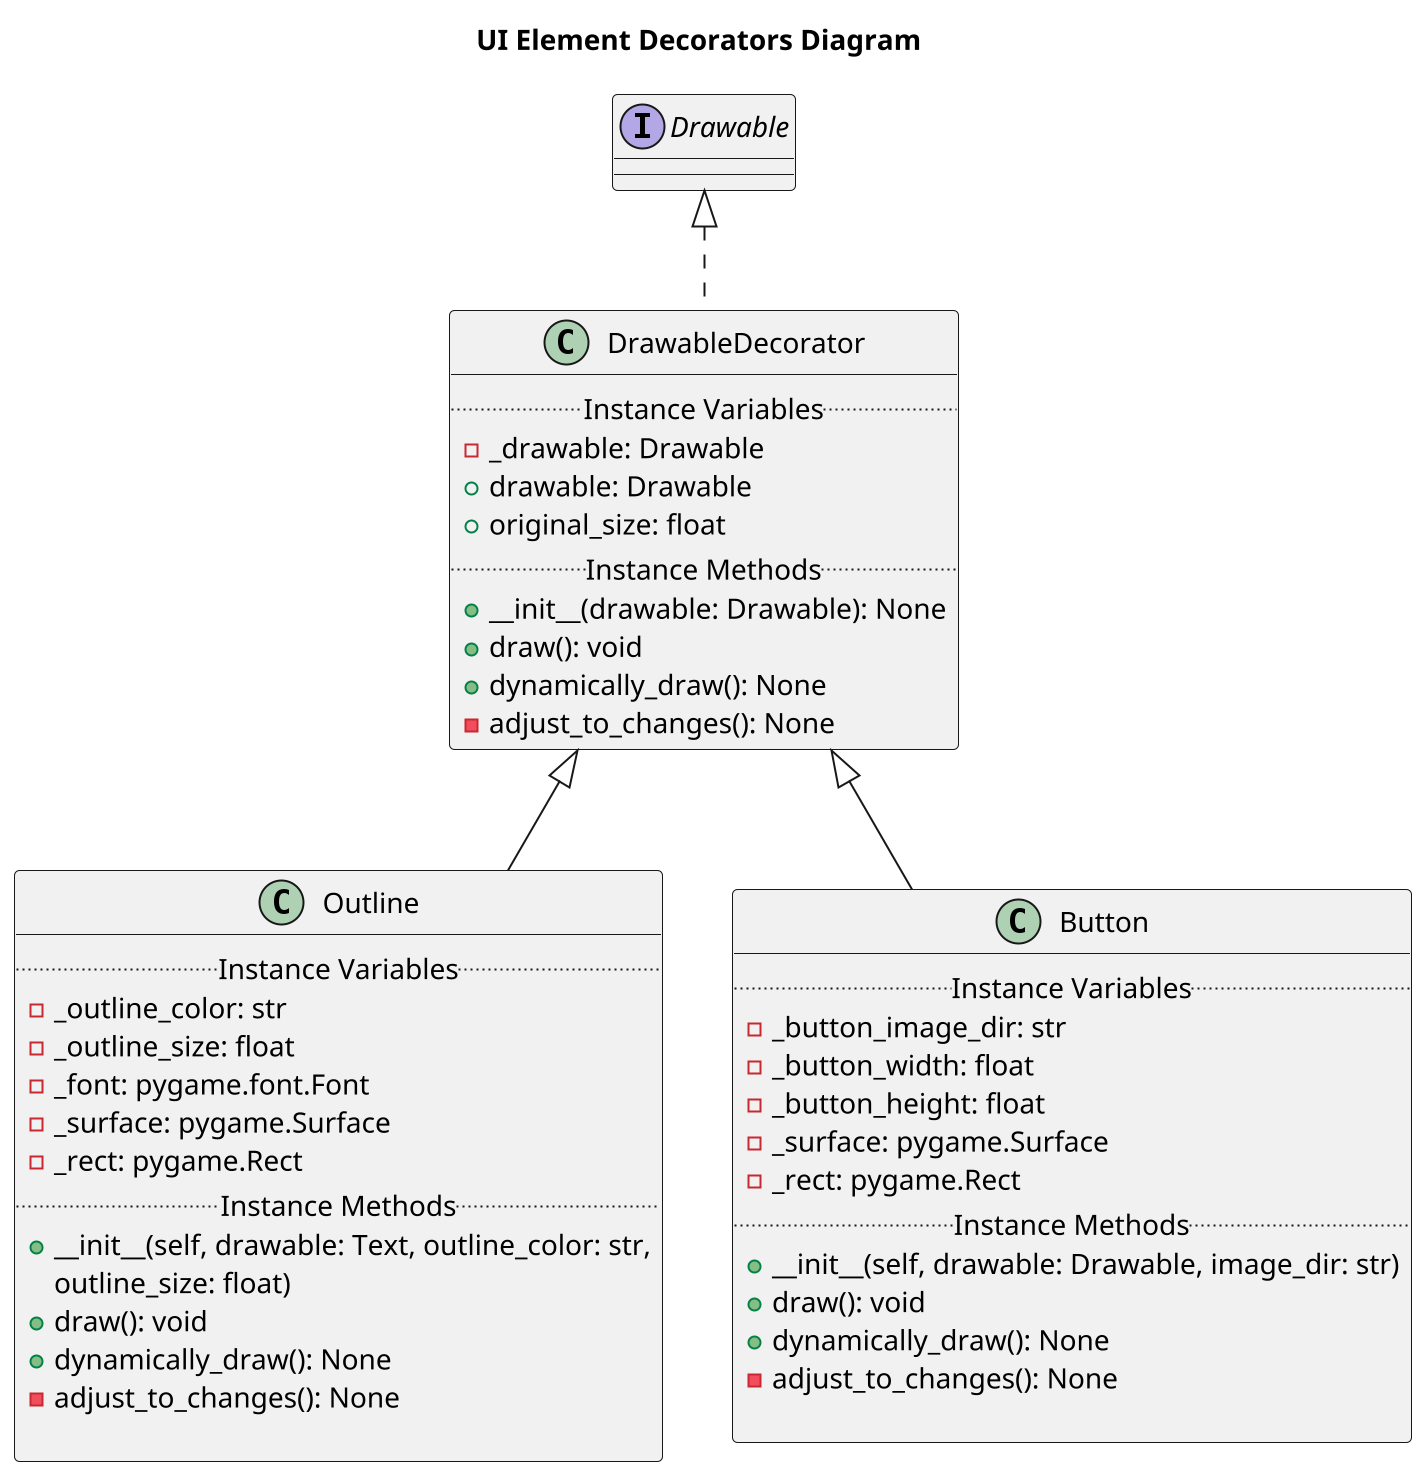 @startuml
scale 2
title "UI Element Decorators Diagram"


class DrawableDecorator implements Drawable{
    .. Instance Variables ..
    - _drawable: Drawable
    + drawable: Drawable
    + original_size: float
    .. Instance Methods ..
    + __init__(drawable: Drawable): None
    + draw(): void
    + dynamically_draw(): None
    - adjust_to_changes(): None
}

class Outline extends DrawableDecorator{
    .. Instance Variables ..
    - _outline_color: str
    - _outline_size: float
    - _font: pygame.font.Font
    - _surface: pygame.Surface
    - _rect: pygame.Rect
    .. Instance Methods ..
    +__init__(self, drawable: Text, outline_color: str,
                 outline_size: float)
    + draw(): void
    + dynamically_draw(): None
    - adjust_to_changes(): None

}

class Button extends DrawableDecorator{
    .. Instance Variables ..
    - _button_image_dir: str
    - _button_width: float
    - _button_height: float
    - _surface: pygame.Surface
    - _rect: pygame.Rect
    .. Instance Methods ..
    + __init__(self, drawable: Drawable, image_dir: str)
    + draw(): void
    + dynamically_draw(): None
    - adjust_to_changes(): None

}

@enduml